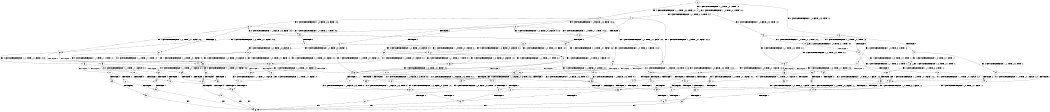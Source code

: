 digraph BCG {
size = "7, 10.5";
center = TRUE;
node [shape = circle];
0 [peripheries = 2];
0 -> 1 [label = "EX !1 !ATOMIC_EXCH_BRANCH (1, +0, TRUE, +0, 1, TRUE) !:0:"];
0 -> 2 [label = "EX !2 !ATOMIC_EXCH_BRANCH (1, +1, TRUE, +0, 2, TRUE) !:0:"];
0 -> 3 [label = "EX !0 !ATOMIC_EXCH_BRANCH (1, +0, FALSE, +0, 3, TRUE) !:0:"];
1 -> 4 [label = "EX !2 !ATOMIC_EXCH_BRANCH (1, +1, TRUE, +0, 2, TRUE) !:0:1:"];
1 -> 5 [label = "EX !0 !ATOMIC_EXCH_BRANCH (1, +0, FALSE, +0, 3, TRUE) !:0:1:"];
1 -> 1 [label = "EX !1 !ATOMIC_EXCH_BRANCH (1, +0, TRUE, +0, 1, TRUE) !:0:1:"];
2 -> 6 [label = "TERMINATE !2"];
2 -> 7 [label = "EX !1 !ATOMIC_EXCH_BRANCH (1, +0, TRUE, +0, 1, FALSE) !:0:2:"];
2 -> 8 [label = "EX !0 !ATOMIC_EXCH_BRANCH (1, +0, FALSE, +0, 3, FALSE) !:0:2:"];
3 -> 9 [label = "TERMINATE !0"];
3 -> 10 [label = "EX !1 !ATOMIC_EXCH_BRANCH (1, +0, TRUE, +0, 1, TRUE) !:0:"];
3 -> 11 [label = "EX !2 !ATOMIC_EXCH_BRANCH (1, +1, TRUE, +0, 2, TRUE) !:0:"];
4 -> 12 [label = "TERMINATE !2"];
4 -> 13 [label = "EX !0 !ATOMIC_EXCH_BRANCH (1, +0, FALSE, +0, 3, FALSE) !:0:1:2:"];
4 -> 7 [label = "EX !1 !ATOMIC_EXCH_BRANCH (1, +0, TRUE, +0, 1, FALSE) !:0:1:2:"];
5 -> 14 [label = "TERMINATE !0"];
5 -> 15 [label = "EX !2 !ATOMIC_EXCH_BRANCH (1, +1, TRUE, +0, 2, TRUE) !:0:1:"];
5 -> 10 [label = "EX !1 !ATOMIC_EXCH_BRANCH (1, +0, TRUE, +0, 1, TRUE) !:0:1:"];
6 -> 16 [label = "EX !1 !ATOMIC_EXCH_BRANCH (1, +0, TRUE, +0, 1, FALSE) !:0:"];
6 -> 17 [label = "EX !0 !ATOMIC_EXCH_BRANCH (1, +0, FALSE, +0, 3, FALSE) !:0:"];
7 -> 18 [label = "TERMINATE !1"];
7 -> 19 [label = "TERMINATE !2"];
7 -> 20 [label = "EX !0 !ATOMIC_EXCH_BRANCH (1, +0, FALSE, +0, 3, TRUE) !:0:1:2:"];
8 -> 21 [label = "TERMINATE !2"];
8 -> 22 [label = "EX !1 !ATOMIC_EXCH_BRANCH (1, +0, TRUE, +0, 1, FALSE) !:0:2:"];
8 -> 23 [label = "EX !0 !ATOMIC_EXCH_BRANCH (1, +1, TRUE, +1, 1, TRUE) !:0:2:"];
9 -> 24 [label = "EX !2 !ATOMIC_EXCH_BRANCH (1, +1, TRUE, +0, 2, TRUE) !:1:"];
9 -> 25 [label = "EX !1 !ATOMIC_EXCH_BRANCH (1, +0, TRUE, +0, 1, TRUE) !:1:"];
10 -> 14 [label = "TERMINATE !0"];
10 -> 15 [label = "EX !2 !ATOMIC_EXCH_BRANCH (1, +1, TRUE, +0, 2, TRUE) !:0:1:"];
10 -> 10 [label = "EX !1 !ATOMIC_EXCH_BRANCH (1, +0, TRUE, +0, 1, TRUE) !:0:1:"];
11 -> 26 [label = "TERMINATE !2"];
11 -> 27 [label = "TERMINATE !0"];
11 -> 28 [label = "EX !1 !ATOMIC_EXCH_BRANCH (1, +0, TRUE, +0, 1, FALSE) !:0:2:"];
12 -> 29 [label = "EX !0 !ATOMIC_EXCH_BRANCH (1, +0, FALSE, +0, 3, FALSE) !:0:1:"];
12 -> 16 [label = "EX !1 !ATOMIC_EXCH_BRANCH (1, +0, TRUE, +0, 1, FALSE) !:0:1:"];
13 -> 30 [label = "TERMINATE !2"];
13 -> 22 [label = "EX !1 !ATOMIC_EXCH_BRANCH (1, +0, TRUE, +0, 1, FALSE) !:0:1:2:"];
13 -> 31 [label = "EX !0 !ATOMIC_EXCH_BRANCH (1, +1, TRUE, +1, 1, TRUE) !:0:1:2:"];
14 -> 32 [label = "EX !2 !ATOMIC_EXCH_BRANCH (1, +1, TRUE, +0, 2, TRUE) !:1:"];
14 -> 25 [label = "EX !1 !ATOMIC_EXCH_BRANCH (1, +0, TRUE, +0, 1, TRUE) !:1:"];
15 -> 33 [label = "TERMINATE !2"];
15 -> 34 [label = "TERMINATE !0"];
15 -> 28 [label = "EX !1 !ATOMIC_EXCH_BRANCH (1, +0, TRUE, +0, 1, FALSE) !:0:1:2:"];
16 -> 35 [label = "TERMINATE !1"];
16 -> 36 [label = "EX !0 !ATOMIC_EXCH_BRANCH (1, +0, FALSE, +0, 3, TRUE) !:0:1:"];
17 -> 37 [label = "EX !1 !ATOMIC_EXCH_BRANCH (1, +0, TRUE, +0, 1, FALSE) !:0:"];
17 -> 38 [label = "EX !0 !ATOMIC_EXCH_BRANCH (1, +1, TRUE, +1, 1, TRUE) !:0:"];
18 -> 39 [label = "TERMINATE !2"];
18 -> 40 [label = "EX !0 !ATOMIC_EXCH_BRANCH (1, +0, FALSE, +0, 3, TRUE) !:0:2:"];
19 -> 35 [label = "TERMINATE !1"];
19 -> 36 [label = "EX !0 !ATOMIC_EXCH_BRANCH (1, +0, FALSE, +0, 3, TRUE) !:0:1:"];
20 -> 41 [label = "TERMINATE !1"];
20 -> 42 [label = "TERMINATE !2"];
20 -> 43 [label = "TERMINATE !0"];
21 -> 37 [label = "EX !1 !ATOMIC_EXCH_BRANCH (1, +0, TRUE, +0, 1, FALSE) !:0:"];
21 -> 38 [label = "EX !0 !ATOMIC_EXCH_BRANCH (1, +1, TRUE, +1, 1, TRUE) !:0:"];
22 -> 44 [label = "TERMINATE !1"];
22 -> 45 [label = "TERMINATE !2"];
22 -> 46 [label = "EX !0 !ATOMIC_EXCH_BRANCH (1, +1, TRUE, +1, 1, FALSE) !:0:1:2:"];
23 -> 47 [label = "TERMINATE !2"];
23 -> 48 [label = "EX !1 !ATOMIC_EXCH_BRANCH (1, +0, TRUE, +0, 1, FALSE) !:0:2:"];
23 -> 8 [label = "EX !0 !ATOMIC_EXCH_BRANCH (1, +0, FALSE, +0, 3, FALSE) !:0:2:"];
24 -> 49 [label = "TERMINATE !2"];
24 -> 50 [label = "EX !1 !ATOMIC_EXCH_BRANCH (1, +0, TRUE, +0, 1, FALSE) !:1:2:"];
25 -> 32 [label = "EX !2 !ATOMIC_EXCH_BRANCH (1, +1, TRUE, +0, 2, TRUE) !:1:"];
25 -> 25 [label = "EX !1 !ATOMIC_EXCH_BRANCH (1, +0, TRUE, +0, 1, TRUE) !:1:"];
26 -> 51 [label = "TERMINATE !0"];
26 -> 52 [label = "EX !1 !ATOMIC_EXCH_BRANCH (1, +0, TRUE, +0, 1, FALSE) !:0:"];
27 -> 49 [label = "TERMINATE !2"];
27 -> 50 [label = "EX !1 !ATOMIC_EXCH_BRANCH (1, +0, TRUE, +0, 1, FALSE) !:1:2:"];
28 -> 41 [label = "TERMINATE !1"];
28 -> 42 [label = "TERMINATE !2"];
28 -> 43 [label = "TERMINATE !0"];
29 -> 37 [label = "EX !1 !ATOMIC_EXCH_BRANCH (1, +0, TRUE, +0, 1, FALSE) !:0:1:"];
29 -> 53 [label = "EX !0 !ATOMIC_EXCH_BRANCH (1, +1, TRUE, +1, 1, TRUE) !:0:1:"];
30 -> 37 [label = "EX !1 !ATOMIC_EXCH_BRANCH (1, +0, TRUE, +0, 1, FALSE) !:0:1:"];
30 -> 53 [label = "EX !0 !ATOMIC_EXCH_BRANCH (1, +1, TRUE, +1, 1, TRUE) !:0:1:"];
31 -> 54 [label = "TERMINATE !2"];
31 -> 48 [label = "EX !1 !ATOMIC_EXCH_BRANCH (1, +0, TRUE, +0, 1, FALSE) !:0:1:2:"];
31 -> 13 [label = "EX !0 !ATOMIC_EXCH_BRANCH (1, +0, FALSE, +0, 3, FALSE) !:0:1:2:"];
32 -> 55 [label = "TERMINATE !2"];
32 -> 50 [label = "EX !1 !ATOMIC_EXCH_BRANCH (1, +0, TRUE, +0, 1, FALSE) !:1:2:"];
33 -> 56 [label = "TERMINATE !0"];
33 -> 52 [label = "EX !1 !ATOMIC_EXCH_BRANCH (1, +0, TRUE, +0, 1, FALSE) !:0:1:"];
34 -> 55 [label = "TERMINATE !2"];
34 -> 50 [label = "EX !1 !ATOMIC_EXCH_BRANCH (1, +0, TRUE, +0, 1, FALSE) !:1:2:"];
35 -> 57 [label = "EX !0 !ATOMIC_EXCH_BRANCH (1, +0, FALSE, +0, 3, TRUE) !:0:"];
36 -> 58 [label = "TERMINATE !1"];
36 -> 59 [label = "TERMINATE !0"];
37 -> 60 [label = "TERMINATE !1"];
37 -> 61 [label = "EX !0 !ATOMIC_EXCH_BRANCH (1, +1, TRUE, +1, 1, FALSE) !:0:1:"];
38 -> 62 [label = "EX !1 !ATOMIC_EXCH_BRANCH (1, +0, TRUE, +0, 1, FALSE) !:0:"];
38 -> 17 [label = "EX !0 !ATOMIC_EXCH_BRANCH (1, +0, FALSE, +0, 3, FALSE) !:0:"];
39 -> 57 [label = "EX !0 !ATOMIC_EXCH_BRANCH (1, +0, FALSE, +0, 3, TRUE) !:0:"];
40 -> 63 [label = "TERMINATE !2"];
40 -> 64 [label = "TERMINATE !0"];
41 -> 63 [label = "TERMINATE !2"];
41 -> 64 [label = "TERMINATE !0"];
42 -> 58 [label = "TERMINATE !1"];
42 -> 59 [label = "TERMINATE !0"];
43 -> 65 [label = "TERMINATE !1"];
43 -> 66 [label = "TERMINATE !2"];
44 -> 67 [label = "TERMINATE !2"];
44 -> 68 [label = "EX !0 !ATOMIC_EXCH_BRANCH (1, +1, TRUE, +1, 1, FALSE) !:0:2:"];
45 -> 60 [label = "TERMINATE !1"];
45 -> 61 [label = "EX !0 !ATOMIC_EXCH_BRANCH (1, +1, TRUE, +1, 1, FALSE) !:0:1:"];
46 -> 69 [label = "TERMINATE !1"];
46 -> 70 [label = "TERMINATE !2"];
46 -> 71 [label = "TERMINATE !0"];
47 -> 62 [label = "EX !1 !ATOMIC_EXCH_BRANCH (1, +0, TRUE, +0, 1, FALSE) !:0:"];
47 -> 17 [label = "EX !0 !ATOMIC_EXCH_BRANCH (1, +0, FALSE, +0, 3, FALSE) !:0:"];
48 -> 72 [label = "TERMINATE !1"];
48 -> 73 [label = "TERMINATE !2"];
48 -> 20 [label = "EX !0 !ATOMIC_EXCH_BRANCH (1, +0, FALSE, +0, 3, TRUE) !:0:1:2:"];
49 -> 74 [label = "EX !1 !ATOMIC_EXCH_BRANCH (1, +0, TRUE, +0, 1, FALSE) !:1:"];
50 -> 65 [label = "TERMINATE !1"];
50 -> 66 [label = "TERMINATE !2"];
51 -> 74 [label = "EX !1 !ATOMIC_EXCH_BRANCH (1, +0, TRUE, +0, 1, FALSE) !:1:"];
52 -> 58 [label = "TERMINATE !1"];
52 -> 59 [label = "TERMINATE !0"];
53 -> 62 [label = "EX !1 !ATOMIC_EXCH_BRANCH (1, +0, TRUE, +0, 1, FALSE) !:0:1:"];
53 -> 29 [label = "EX !0 !ATOMIC_EXCH_BRANCH (1, +0, FALSE, +0, 3, FALSE) !:0:1:"];
54 -> 62 [label = "EX !1 !ATOMIC_EXCH_BRANCH (1, +0, TRUE, +0, 1, FALSE) !:0:1:"];
54 -> 29 [label = "EX !0 !ATOMIC_EXCH_BRANCH (1, +0, FALSE, +0, 3, FALSE) !:0:1:"];
55 -> 74 [label = "EX !1 !ATOMIC_EXCH_BRANCH (1, +0, TRUE, +0, 1, FALSE) !:1:"];
56 -> 74 [label = "EX !1 !ATOMIC_EXCH_BRANCH (1, +0, TRUE, +0, 1, FALSE) !:1:"];
57 -> 75 [label = "TERMINATE !0"];
58 -> 75 [label = "TERMINATE !0"];
59 -> 76 [label = "TERMINATE !1"];
60 -> 77 [label = "EX !0 !ATOMIC_EXCH_BRANCH (1, +1, TRUE, +1, 1, FALSE) !:0:"];
61 -> 78 [label = "TERMINATE !1"];
61 -> 79 [label = "TERMINATE !0"];
62 -> 80 [label = "TERMINATE !1"];
62 -> 36 [label = "EX !0 !ATOMIC_EXCH_BRANCH (1, +0, FALSE, +0, 3, TRUE) !:0:1:"];
63 -> 75 [label = "TERMINATE !0"];
64 -> 81 [label = "TERMINATE !2"];
65 -> 82 [label = "TERMINATE !2"];
66 -> 76 [label = "TERMINATE !1"];
67 -> 77 [label = "EX !0 !ATOMIC_EXCH_BRANCH (1, +1, TRUE, +1, 1, FALSE) !:0:"];
68 -> 83 [label = "TERMINATE !2"];
68 -> 84 [label = "TERMINATE !0"];
69 -> 83 [label = "TERMINATE !2"];
69 -> 84 [label = "TERMINATE !0"];
70 -> 78 [label = "TERMINATE !1"];
70 -> 79 [label = "TERMINATE !0"];
71 -> 85 [label = "TERMINATE !1"];
71 -> 86 [label = "TERMINATE !2"];
72 -> 87 [label = "TERMINATE !2"];
72 -> 40 [label = "EX !0 !ATOMIC_EXCH_BRANCH (1, +0, FALSE, +0, 3, TRUE) !:0:2:"];
73 -> 80 [label = "TERMINATE !1"];
73 -> 36 [label = "EX !0 !ATOMIC_EXCH_BRANCH (1, +0, FALSE, +0, 3, TRUE) !:0:1:"];
74 -> 76 [label = "TERMINATE !1"];
75 -> 88 [label = "exit"];
76 -> 88 [label = "exit"];
77 -> 89 [label = "TERMINATE !0"];
78 -> 89 [label = "TERMINATE !0"];
79 -> 90 [label = "TERMINATE !1"];
80 -> 57 [label = "EX !0 !ATOMIC_EXCH_BRANCH (1, +0, FALSE, +0, 3, TRUE) !:0:"];
81 -> 88 [label = "exit"];
82 -> 88 [label = "exit"];
83 -> 89 [label = "TERMINATE !0"];
84 -> 91 [label = "TERMINATE !2"];
85 -> 92 [label = "TERMINATE !2"];
86 -> 90 [label = "TERMINATE !1"];
87 -> 57 [label = "EX !0 !ATOMIC_EXCH_BRANCH (1, +0, FALSE, +0, 3, TRUE) !:0:"];
89 -> 88 [label = "exit"];
90 -> 88 [label = "exit"];
91 -> 88 [label = "exit"];
92 -> 88 [label = "exit"];
}
